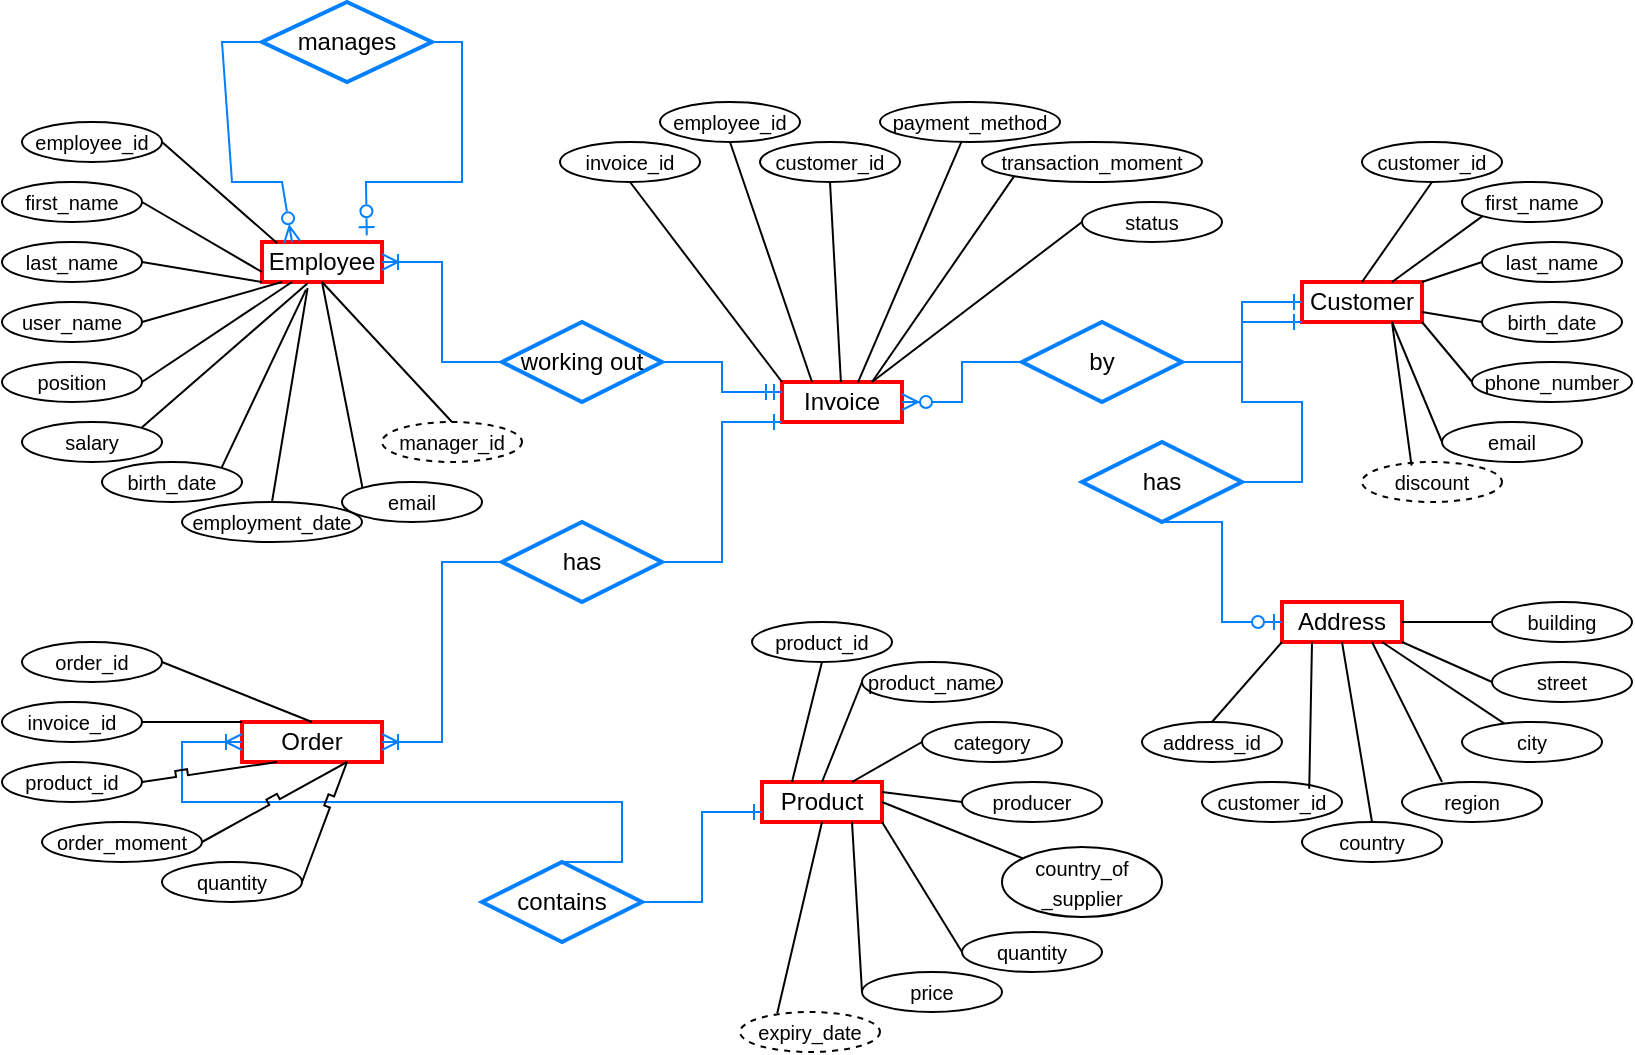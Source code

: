 <mxfile version="20.5.3" type="device"><diagram id="_L4Bsm7Lpy8be1yMaLJb" name="Сторінка-1"><mxGraphModel dx="1278" dy="571" grid="1" gridSize="10" guides="1" tooltips="1" connect="1" arrows="1" fold="1" page="1" pageScale="1" pageWidth="827" pageHeight="1169" math="0" shadow="0"><root><mxCell id="0"/><mxCell id="1" parent="0"/><mxCell id="Jm8ZVu0QabveB46r51Ar-1" value="Invoice" style="rounded=0;whiteSpace=wrap;html=1;strokeColor=#FF0000;strokeWidth=2;" vertex="1" parent="1"><mxGeometry x="400" y="250" width="60" height="20" as="geometry"/></mxCell><mxCell id="Jm8ZVu0QabveB46r51Ar-2" value="Employee" style="rounded=0;whiteSpace=wrap;html=1;strokeColor=#FF0000;strokeWidth=2;" vertex="1" parent="1"><mxGeometry x="140" y="180" width="60" height="20" as="geometry"/></mxCell><mxCell id="Jm8ZVu0QabveB46r51Ar-3" value="Customer" style="rounded=0;whiteSpace=wrap;html=1;strokeColor=#FF0000;strokeWidth=2;" vertex="1" parent="1"><mxGeometry x="660" y="200" width="60" height="20" as="geometry"/></mxCell><mxCell id="Jm8ZVu0QabveB46r51Ar-4" value="Order" style="rounded=0;whiteSpace=wrap;html=1;strokeColor=#FF0000;strokeWidth=2;" vertex="1" parent="1"><mxGeometry x="130" y="420" width="70" height="20" as="geometry"/></mxCell><mxCell id="Jm8ZVu0QabveB46r51Ar-5" value="Product" style="rounded=0;whiteSpace=wrap;html=1;strokeColor=#FF0000;strokeWidth=2;" vertex="1" parent="1"><mxGeometry x="390" y="450" width="60" height="20" as="geometry"/></mxCell><mxCell id="Jm8ZVu0QabveB46r51Ar-147" style="edgeStyle=none;rounded=0;jumpStyle=sharp;orthogonalLoop=1;jettySize=auto;html=1;exitX=1;exitY=0.5;exitDx=0;exitDy=0;entryX=0.873;entryY=-0.17;entryDx=0;entryDy=0;strokeColor=#007FFF;fontSize=10;sourcePerimeterSpacing=-5;endArrow=ERzeroToOne;endFill=0;entryPerimeter=0;" edge="1" parent="1" source="Jm8ZVu0QabveB46r51Ar-6" target="Jm8ZVu0QabveB46r51Ar-2"><mxGeometry relative="1" as="geometry"><Array as="points"><mxPoint x="240" y="80"/><mxPoint x="240" y="150"/><mxPoint x="192" y="150"/></Array></mxGeometry></mxCell><mxCell id="Jm8ZVu0QabveB46r51Ar-148" style="edgeStyle=none;rounded=0;jumpStyle=sharp;orthogonalLoop=1;jettySize=auto;html=1;exitX=0;exitY=0.5;exitDx=0;exitDy=0;entryX=0.25;entryY=0;entryDx=0;entryDy=0;strokeColor=#007FFF;fontSize=10;endArrow=ERzeroToMany;endFill=0;sourcePerimeterSpacing=-5;" edge="1" parent="1" source="Jm8ZVu0QabveB46r51Ar-6" target="Jm8ZVu0QabveB46r51Ar-2"><mxGeometry relative="1" as="geometry"><Array as="points"><mxPoint x="120" y="80"/><mxPoint x="125" y="150"/><mxPoint x="150" y="150"/></Array></mxGeometry></mxCell><mxCell id="Jm8ZVu0QabveB46r51Ar-6" value="manages" style="rhombus;whiteSpace=wrap;html=1;strokeColor=#007FFF;strokeWidth=2;" vertex="1" parent="1"><mxGeometry x="140" y="60" width="85" height="40" as="geometry"/></mxCell><mxCell id="Jm8ZVu0QabveB46r51Ar-7" value="working out" style="rhombus;whiteSpace=wrap;html=1;strokeColor=#007FFF;strokeWidth=2;" vertex="1" parent="1"><mxGeometry x="260" y="220" width="80" height="40" as="geometry"/></mxCell><mxCell id="Jm8ZVu0QabveB46r51Ar-13" value="" style="edgeStyle=entityRelationEdgeStyle;fontSize=12;html=1;endArrow=ERoneToMany;rounded=0;strokeColor=#007FFF;jumpStyle=sharp;entryX=1;entryY=0.5;entryDx=0;entryDy=0;exitX=0;exitY=0.5;exitDx=0;exitDy=0;" edge="1" parent="1" source="Jm8ZVu0QabveB46r51Ar-7" target="Jm8ZVu0QabveB46r51Ar-2"><mxGeometry width="100" height="100" relative="1" as="geometry"><mxPoint x="300" y="350" as="sourcePoint"/><mxPoint x="400" y="250" as="targetPoint"/></mxGeometry></mxCell><mxCell id="Jm8ZVu0QabveB46r51Ar-15" value="" style="edgeStyle=entityRelationEdgeStyle;fontSize=12;html=1;endArrow=ERmandOne;rounded=0;strokeColor=#007FFF;jumpStyle=sharp;exitX=1;exitY=0.5;exitDx=0;exitDy=0;entryX=0;entryY=0.25;entryDx=0;entryDy=0;" edge="1" parent="1" source="Jm8ZVu0QabveB46r51Ar-7" target="Jm8ZVu0QabveB46r51Ar-1"><mxGeometry width="100" height="100" relative="1" as="geometry"><mxPoint x="360" y="180" as="sourcePoint"/><mxPoint x="400" y="260" as="targetPoint"/></mxGeometry></mxCell><mxCell id="Jm8ZVu0QabveB46r51Ar-16" value="by" style="rhombus;whiteSpace=wrap;html=1;strokeColor=#007FFF;strokeWidth=2;" vertex="1" parent="1"><mxGeometry x="520" y="220" width="80" height="40" as="geometry"/></mxCell><mxCell id="Jm8ZVu0QabveB46r51Ar-17" value="" style="edgeStyle=entityRelationEdgeStyle;fontSize=12;html=1;endArrow=ERone;endFill=1;rounded=0;strokeColor=#007FFF;jumpStyle=sharp;exitX=1;exitY=0.5;exitDx=0;exitDy=0;entryX=0;entryY=0.5;entryDx=0;entryDy=0;" edge="1" parent="1" source="Jm8ZVu0QabveB46r51Ar-16" target="Jm8ZVu0QabveB46r51Ar-3"><mxGeometry width="100" height="100" relative="1" as="geometry"><mxPoint x="300" y="350" as="sourcePoint"/><mxPoint x="400" y="250" as="targetPoint"/></mxGeometry></mxCell><mxCell id="Jm8ZVu0QabveB46r51Ar-18" value="" style="edgeStyle=entityRelationEdgeStyle;fontSize=12;html=1;endArrow=ERzeroToMany;endFill=1;rounded=0;strokeColor=#007FFF;jumpStyle=sharp;exitX=0;exitY=0.5;exitDx=0;exitDy=0;entryX=1;entryY=0.5;entryDx=0;entryDy=0;" edge="1" parent="1" source="Jm8ZVu0QabveB46r51Ar-16" target="Jm8ZVu0QabveB46r51Ar-1"><mxGeometry width="100" height="100" relative="1" as="geometry"><mxPoint x="300" y="350" as="sourcePoint"/><mxPoint x="470" y="170" as="targetPoint"/></mxGeometry></mxCell><mxCell id="Jm8ZVu0QabveB46r51Ar-19" value="has" style="rhombus;whiteSpace=wrap;html=1;strokeColor=#007FFF;strokeWidth=2;" vertex="1" parent="1"><mxGeometry x="260" y="320" width="80" height="40" as="geometry"/></mxCell><mxCell id="Jm8ZVu0QabveB46r51Ar-23" value="" style="edgeStyle=entityRelationEdgeStyle;fontSize=12;html=1;endArrow=ERone;endFill=1;rounded=0;strokeColor=#007FFF;jumpStyle=sharp;exitX=1;exitY=0.5;exitDx=0;exitDy=0;entryX=0;entryY=1;entryDx=0;entryDy=0;" edge="1" parent="1" source="Jm8ZVu0QabveB46r51Ar-19" target="Jm8ZVu0QabveB46r51Ar-1"><mxGeometry width="100" height="100" relative="1" as="geometry"><mxPoint x="670" y="290" as="sourcePoint"/><mxPoint x="440" y="310" as="targetPoint"/></mxGeometry></mxCell><mxCell id="Jm8ZVu0QabveB46r51Ar-24" value="" style="edgeStyle=entityRelationEdgeStyle;fontSize=12;html=1;endArrow=ERoneToMany;rounded=0;strokeColor=#007FFF;jumpStyle=sharp;entryX=1;entryY=0.5;entryDx=0;entryDy=0;exitX=0;exitY=0.5;exitDx=0;exitDy=0;" edge="1" parent="1" source="Jm8ZVu0QabveB46r51Ar-19" target="Jm8ZVu0QabveB46r51Ar-4"><mxGeometry width="100" height="100" relative="1" as="geometry"><mxPoint x="360" y="350" as="sourcePoint"/><mxPoint x="460" y="250" as="targetPoint"/></mxGeometry></mxCell><mxCell id="Jm8ZVu0QabveB46r51Ar-27" value="contains" style="rhombus;whiteSpace=wrap;html=1;strokeColor=#007FFF;strokeWidth=2;" vertex="1" parent="1"><mxGeometry x="250" y="490" width="80" height="40" as="geometry"/></mxCell><mxCell id="Jm8ZVu0QabveB46r51Ar-28" value="" style="edgeStyle=entityRelationEdgeStyle;fontSize=12;html=1;endArrow=ERoneToMany;rounded=0;strokeColor=#007FFF;jumpStyle=sharp;exitX=0.5;exitY=0;exitDx=0;exitDy=0;" edge="1" parent="1" source="Jm8ZVu0QabveB46r51Ar-27"><mxGeometry width="100" height="100" relative="1" as="geometry"><mxPoint x="360" y="400" as="sourcePoint"/><mxPoint x="130" y="430" as="targetPoint"/></mxGeometry></mxCell><mxCell id="Jm8ZVu0QabveB46r51Ar-29" value="" style="edgeStyle=entityRelationEdgeStyle;fontSize=12;html=1;endArrow=ERone;endFill=1;rounded=0;strokeColor=#007FFF;jumpStyle=sharp;entryX=0;entryY=0.75;entryDx=0;entryDy=0;exitX=1;exitY=0.5;exitDx=0;exitDy=0;" edge="1" parent="1" source="Jm8ZVu0QabveB46r51Ar-27" target="Jm8ZVu0QabveB46r51Ar-5"><mxGeometry width="100" height="100" relative="1" as="geometry"><mxPoint x="360" y="400" as="sourcePoint"/><mxPoint x="460" y="300" as="targetPoint"/></mxGeometry></mxCell><mxCell id="Jm8ZVu0QabveB46r51Ar-33" value="&lt;font style=&quot;font-size: 10px;&quot;&gt;employee_id&lt;/font&gt;" style="ellipse;whiteSpace=wrap;html=1;strokeColor=#000000;strokeWidth=1;" vertex="1" parent="1"><mxGeometry x="20" y="120" width="70" height="20" as="geometry"/></mxCell><mxCell id="Jm8ZVu0QabveB46r51Ar-35" value="&lt;font style=&quot;font-size: 10px;&quot;&gt;first_name&lt;/font&gt;" style="ellipse;whiteSpace=wrap;html=1;strokeColor=#000000;strokeWidth=1;" vertex="1" parent="1"><mxGeometry x="10" y="150" width="70" height="20" as="geometry"/></mxCell><mxCell id="Jm8ZVu0QabveB46r51Ar-36" value="&lt;font style=&quot;font-size: 10px;&quot;&gt;last_name&lt;/font&gt;" style="ellipse;whiteSpace=wrap;html=1;strokeColor=#000000;strokeWidth=1;" vertex="1" parent="1"><mxGeometry x="10" y="180" width="70" height="20" as="geometry"/></mxCell><mxCell id="Jm8ZVu0QabveB46r51Ar-37" value="&lt;font style=&quot;font-size: 10px;&quot;&gt;position&lt;/font&gt;" style="ellipse;whiteSpace=wrap;html=1;strokeColor=#000000;strokeWidth=1;" vertex="1" parent="1"><mxGeometry x="10" y="240" width="70" height="20" as="geometry"/></mxCell><mxCell id="Jm8ZVu0QabveB46r51Ar-38" value="&lt;font style=&quot;font-size: 10px;&quot;&gt;birth_date&lt;/font&gt;" style="ellipse;whiteSpace=wrap;html=1;strokeColor=#000000;strokeWidth=1;" vertex="1" parent="1"><mxGeometry x="60" y="290" width="70" height="20" as="geometry"/></mxCell><mxCell id="Jm8ZVu0QabveB46r51Ar-39" value="&lt;font style=&quot;font-size: 10px;&quot;&gt;employment_date&lt;/font&gt;" style="ellipse;whiteSpace=wrap;html=1;strokeColor=#000000;strokeWidth=1;" vertex="1" parent="1"><mxGeometry x="100" y="310" width="90" height="20" as="geometry"/></mxCell><mxCell id="Jm8ZVu0QabveB46r51Ar-40" value="&lt;font style=&quot;font-size: 10px;&quot;&gt;manager_id&lt;/font&gt;" style="ellipse;whiteSpace=wrap;html=1;strokeColor=#000000;strokeWidth=1;dashed=1;" vertex="1" parent="1"><mxGeometry x="200" y="270" width="70" height="20" as="geometry"/></mxCell><mxCell id="Jm8ZVu0QabveB46r51Ar-48" value="" style="endArrow=none;html=1;rounded=0;strokeColor=#000000;fontSize=10;jumpStyle=sharp;exitX=1;exitY=0.5;exitDx=0;exitDy=0;entryX=0.127;entryY=0.03;entryDx=0;entryDy=0;entryPerimeter=0;" edge="1" parent="1" source="Jm8ZVu0QabveB46r51Ar-33" target="Jm8ZVu0QabveB46r51Ar-2"><mxGeometry width="50" height="50" relative="1" as="geometry"><mxPoint x="390" y="320" as="sourcePoint"/><mxPoint x="140" y="170" as="targetPoint"/></mxGeometry></mxCell><mxCell id="Jm8ZVu0QabveB46r51Ar-49" value="" style="endArrow=none;html=1;rounded=0;strokeColor=#000000;fontSize=10;jumpStyle=sharp;exitX=1;exitY=0.5;exitDx=0;exitDy=0;entryX=0;entryY=0.75;entryDx=0;entryDy=0;" edge="1" parent="1" source="Jm8ZVu0QabveB46r51Ar-35" target="Jm8ZVu0QabveB46r51Ar-2"><mxGeometry width="50" height="50" relative="1" as="geometry"><mxPoint x="390" y="320" as="sourcePoint"/><mxPoint x="440" y="270" as="targetPoint"/></mxGeometry></mxCell><mxCell id="Jm8ZVu0QabveB46r51Ar-50" value="" style="endArrow=none;html=1;rounded=0;strokeColor=#000000;fontSize=10;jumpStyle=sharp;entryX=1;entryY=0.5;entryDx=0;entryDy=0;exitX=0;exitY=1;exitDx=0;exitDy=0;" edge="1" parent="1" source="Jm8ZVu0QabveB46r51Ar-2" target="Jm8ZVu0QabveB46r51Ar-36"><mxGeometry width="50" height="50" relative="1" as="geometry"><mxPoint x="390" y="320" as="sourcePoint"/><mxPoint x="440" y="270" as="targetPoint"/></mxGeometry></mxCell><mxCell id="Jm8ZVu0QabveB46r51Ar-51" value="" style="endArrow=none;html=1;rounded=0;strokeColor=#000000;fontSize=10;jumpStyle=sharp;entryX=1;entryY=0.5;entryDx=0;entryDy=0;exitX=0.25;exitY=1;exitDx=0;exitDy=0;" edge="1" parent="1" source="Jm8ZVu0QabveB46r51Ar-2" target="Jm8ZVu0QabveB46r51Ar-37"><mxGeometry width="50" height="50" relative="1" as="geometry"><mxPoint x="390" y="320" as="sourcePoint"/><mxPoint x="440" y="270" as="targetPoint"/></mxGeometry></mxCell><mxCell id="Jm8ZVu0QabveB46r51Ar-52" value="" style="endArrow=none;html=1;rounded=0;strokeColor=#000000;fontSize=10;jumpStyle=sharp;exitX=1;exitY=0;exitDx=0;exitDy=0;entryX=0.367;entryY=1.19;entryDx=0;entryDy=0;entryPerimeter=0;" edge="1" parent="1" source="Jm8ZVu0QabveB46r51Ar-38" target="Jm8ZVu0QabveB46r51Ar-2"><mxGeometry width="50" height="50" relative="1" as="geometry"><mxPoint x="390" y="320" as="sourcePoint"/><mxPoint x="440" y="270" as="targetPoint"/></mxGeometry></mxCell><mxCell id="Jm8ZVu0QabveB46r51Ar-53" value="" style="endArrow=none;html=1;rounded=0;strokeColor=#000000;fontSize=10;jumpStyle=sharp;exitX=0.5;exitY=0;exitDx=0;exitDy=0;entryX=0.38;entryY=1.15;entryDx=0;entryDy=0;entryPerimeter=0;" edge="1" parent="1" source="Jm8ZVu0QabveB46r51Ar-39" target="Jm8ZVu0QabveB46r51Ar-2"><mxGeometry width="50" height="50" relative="1" as="geometry"><mxPoint x="390" y="320" as="sourcePoint"/><mxPoint x="440" y="270" as="targetPoint"/></mxGeometry></mxCell><mxCell id="Jm8ZVu0QabveB46r51Ar-54" value="" style="endArrow=none;html=1;rounded=0;strokeColor=#000000;fontSize=10;jumpStyle=sharp;exitX=0.5;exitY=0;exitDx=0;exitDy=0;entryX=0.5;entryY=1;entryDx=0;entryDy=0;" edge="1" parent="1" source="Jm8ZVu0QabveB46r51Ar-40" target="Jm8ZVu0QabveB46r51Ar-2"><mxGeometry width="50" height="50" relative="1" as="geometry"><mxPoint x="390" y="320" as="sourcePoint"/><mxPoint x="440" y="270" as="targetPoint"/></mxGeometry></mxCell><mxCell id="Jm8ZVu0QabveB46r51Ar-57" value="&lt;font style=&quot;font-size: 10px;&quot;&gt;user_name&lt;/font&gt;" style="ellipse;whiteSpace=wrap;html=1;strokeColor=#000000;strokeWidth=1;" vertex="1" parent="1"><mxGeometry x="10" y="210" width="70" height="20" as="geometry"/></mxCell><mxCell id="Jm8ZVu0QabveB46r51Ar-58" value="&lt;font style=&quot;font-size: 10px;&quot;&gt;salary&lt;/font&gt;" style="ellipse;whiteSpace=wrap;html=1;strokeColor=#000000;strokeWidth=1;" vertex="1" parent="1"><mxGeometry x="20" y="270" width="70" height="20" as="geometry"/></mxCell><mxCell id="Jm8ZVu0QabveB46r51Ar-59" value="" style="endArrow=none;html=1;rounded=0;strokeColor=#000000;fontSize=10;jumpStyle=sharp;entryX=1;entryY=0.5;entryDx=0;entryDy=0;" edge="1" parent="1" target="Jm8ZVu0QabveB46r51Ar-57"><mxGeometry width="50" height="50" relative="1" as="geometry"><mxPoint x="150" y="200" as="sourcePoint"/><mxPoint x="440" y="270" as="targetPoint"/></mxGeometry></mxCell><mxCell id="Jm8ZVu0QabveB46r51Ar-60" value="" style="endArrow=none;html=1;rounded=0;strokeColor=#000000;fontSize=10;jumpStyle=sharp;exitX=1;exitY=0;exitDx=0;exitDy=0;entryX=0.38;entryY=1.03;entryDx=0;entryDy=0;entryPerimeter=0;" edge="1" parent="1" source="Jm8ZVu0QabveB46r51Ar-58" target="Jm8ZVu0QabveB46r51Ar-2"><mxGeometry width="50" height="50" relative="1" as="geometry"><mxPoint x="390" y="320" as="sourcePoint"/><mxPoint x="440" y="270" as="targetPoint"/></mxGeometry></mxCell><mxCell id="Jm8ZVu0QabveB46r51Ar-61" value="&lt;font style=&quot;font-size: 10px;&quot;&gt;email&lt;/font&gt;" style="ellipse;whiteSpace=wrap;html=1;strokeColor=#000000;strokeWidth=1;" vertex="1" parent="1"><mxGeometry x="180" y="300" width="70" height="20" as="geometry"/></mxCell><mxCell id="Jm8ZVu0QabveB46r51Ar-62" value="" style="endArrow=none;html=1;rounded=0;strokeColor=#000000;fontSize=10;jumpStyle=sharp;entryX=0;entryY=0;entryDx=0;entryDy=0;exitX=0.5;exitY=1;exitDx=0;exitDy=0;" edge="1" parent="1" source="Jm8ZVu0QabveB46r51Ar-2" target="Jm8ZVu0QabveB46r51Ar-61"><mxGeometry width="50" height="50" relative="1" as="geometry"><mxPoint x="390" y="320" as="sourcePoint"/><mxPoint x="440" y="270" as="targetPoint"/></mxGeometry></mxCell><mxCell id="Jm8ZVu0QabveB46r51Ar-63" value="&lt;font style=&quot;font-size: 10px;&quot;&gt;invoice_id&lt;/font&gt;" style="ellipse;whiteSpace=wrap;html=1;strokeColor=#000000;strokeWidth=1;" vertex="1" parent="1"><mxGeometry x="289" y="130" width="70" height="20" as="geometry"/></mxCell><mxCell id="Jm8ZVu0QabveB46r51Ar-64" value="&lt;font style=&quot;font-size: 10px;&quot;&gt;employee_id&lt;/font&gt;" style="ellipse;whiteSpace=wrap;html=1;strokeColor=#000000;strokeWidth=1;" vertex="1" parent="1"><mxGeometry x="339" y="110" width="70" height="20" as="geometry"/></mxCell><mxCell id="Jm8ZVu0QabveB46r51Ar-65" value="&lt;font style=&quot;font-size: 10px;&quot;&gt;customer_id&lt;/font&gt;" style="ellipse;whiteSpace=wrap;html=1;strokeColor=#000000;strokeWidth=1;" vertex="1" parent="1"><mxGeometry x="389" y="130" width="70" height="20" as="geometry"/></mxCell><mxCell id="Jm8ZVu0QabveB46r51Ar-66" value="&lt;font style=&quot;font-size: 10px;&quot;&gt;payment_method&lt;/font&gt;" style="ellipse;whiteSpace=wrap;html=1;strokeColor=#000000;strokeWidth=1;" vertex="1" parent="1"><mxGeometry x="449" y="110" width="90" height="20" as="geometry"/></mxCell><mxCell id="Jm8ZVu0QabveB46r51Ar-67" value="&lt;font style=&quot;font-size: 10px;&quot;&gt;transaction_moment&lt;/font&gt;" style="ellipse;whiteSpace=wrap;html=1;strokeColor=#000000;strokeWidth=1;" vertex="1" parent="1"><mxGeometry x="500" y="130" width="110" height="20" as="geometry"/></mxCell><mxCell id="Jm8ZVu0QabveB46r51Ar-68" value="&lt;font style=&quot;font-size: 10px;&quot;&gt;status&lt;/font&gt;" style="ellipse;whiteSpace=wrap;html=1;strokeColor=#000000;strokeWidth=1;" vertex="1" parent="1"><mxGeometry x="550" y="160" width="70" height="20" as="geometry"/></mxCell><mxCell id="Jm8ZVu0QabveB46r51Ar-69" value="" style="endArrow=none;html=1;rounded=0;strokeColor=#000000;fontSize=10;jumpStyle=sharp;entryX=0.5;entryY=1;entryDx=0;entryDy=0;exitX=0;exitY=0;exitDx=0;exitDy=0;" edge="1" parent="1" source="Jm8ZVu0QabveB46r51Ar-1" target="Jm8ZVu0QabveB46r51Ar-63"><mxGeometry width="50" height="50" relative="1" as="geometry"><mxPoint x="390" y="320" as="sourcePoint"/><mxPoint x="440" y="270" as="targetPoint"/></mxGeometry></mxCell><mxCell id="Jm8ZVu0QabveB46r51Ar-70" value="" style="endArrow=none;html=1;rounded=0;strokeColor=#000000;fontSize=10;jumpStyle=sharp;exitX=0.5;exitY=1;exitDx=0;exitDy=0;entryX=0.25;entryY=0;entryDx=0;entryDy=0;" edge="1" parent="1" source="Jm8ZVu0QabveB46r51Ar-64" target="Jm8ZVu0QabveB46r51Ar-1"><mxGeometry width="50" height="50" relative="1" as="geometry"><mxPoint x="390" y="320" as="sourcePoint"/><mxPoint x="440" y="270" as="targetPoint"/></mxGeometry></mxCell><mxCell id="Jm8ZVu0QabveB46r51Ar-71" value="" style="endArrow=none;html=1;rounded=0;strokeColor=#000000;fontSize=10;jumpStyle=sharp;exitX=0.5;exitY=1;exitDx=0;exitDy=0;" edge="1" parent="1" source="Jm8ZVu0QabveB46r51Ar-65" target="Jm8ZVu0QabveB46r51Ar-1"><mxGeometry width="50" height="50" relative="1" as="geometry"><mxPoint x="390" y="320" as="sourcePoint"/><mxPoint x="430" y="240" as="targetPoint"/></mxGeometry></mxCell><mxCell id="Jm8ZVu0QabveB46r51Ar-72" value="" style="endArrow=none;html=1;rounded=0;strokeColor=#000000;fontSize=10;jumpStyle=sharp;entryX=0.633;entryY=0.01;entryDx=0;entryDy=0;entryPerimeter=0;" edge="1" parent="1" source="Jm8ZVu0QabveB46r51Ar-66" target="Jm8ZVu0QabveB46r51Ar-1"><mxGeometry width="50" height="50" relative="1" as="geometry"><mxPoint x="390" y="320" as="sourcePoint"/><mxPoint x="440" y="270" as="targetPoint"/></mxGeometry></mxCell><mxCell id="Jm8ZVu0QabveB46r51Ar-73" value="" style="endArrow=none;html=1;rounded=0;strokeColor=#000000;fontSize=10;jumpStyle=sharp;entryX=0.75;entryY=0;entryDx=0;entryDy=0;exitX=0;exitY=1;exitDx=0;exitDy=0;" edge="1" parent="1" source="Jm8ZVu0QabveB46r51Ar-67" target="Jm8ZVu0QabveB46r51Ar-1"><mxGeometry width="50" height="50" relative="1" as="geometry"><mxPoint x="390" y="320" as="sourcePoint"/><mxPoint x="440" y="270" as="targetPoint"/></mxGeometry></mxCell><mxCell id="Jm8ZVu0QabveB46r51Ar-74" value="" style="endArrow=none;html=1;rounded=0;strokeColor=#000000;fontSize=10;jumpStyle=sharp;entryX=0.75;entryY=0;entryDx=0;entryDy=0;exitX=0;exitY=0.5;exitDx=0;exitDy=0;" edge="1" parent="1" source="Jm8ZVu0QabveB46r51Ar-68" target="Jm8ZVu0QabveB46r51Ar-1"><mxGeometry width="50" height="50" relative="1" as="geometry"><mxPoint x="550" y="180" as="sourcePoint"/><mxPoint x="440" y="270" as="targetPoint"/></mxGeometry></mxCell><mxCell id="Jm8ZVu0QabveB46r51Ar-75" value="&lt;font style=&quot;font-size: 10px;&quot;&gt;customer_id&lt;/font&gt;" style="ellipse;whiteSpace=wrap;html=1;strokeColor=#000000;strokeWidth=1;" vertex="1" parent="1"><mxGeometry x="690" y="130" width="70" height="20" as="geometry"/></mxCell><mxCell id="Jm8ZVu0QabveB46r51Ar-76" value="&lt;font style=&quot;font-size: 10px;&quot;&gt;first_name&lt;/font&gt;" style="ellipse;whiteSpace=wrap;html=1;strokeColor=#000000;strokeWidth=1;" vertex="1" parent="1"><mxGeometry x="740" y="150" width="70" height="20" as="geometry"/></mxCell><mxCell id="Jm8ZVu0QabveB46r51Ar-77" value="&lt;font style=&quot;font-size: 10px;&quot;&gt;last_name&lt;/font&gt;" style="ellipse;whiteSpace=wrap;html=1;strokeColor=#000000;strokeWidth=1;" vertex="1" parent="1"><mxGeometry x="750" y="180" width="70" height="20" as="geometry"/></mxCell><mxCell id="Jm8ZVu0QabveB46r51Ar-78" value="&lt;font style=&quot;font-size: 10px;&quot;&gt;birth_date&lt;/font&gt;" style="ellipse;whiteSpace=wrap;html=1;strokeColor=#000000;strokeWidth=1;" vertex="1" parent="1"><mxGeometry x="750" y="210" width="70" height="20" as="geometry"/></mxCell><mxCell id="Jm8ZVu0QabveB46r51Ar-79" value="&lt;font style=&quot;font-size: 10px;&quot;&gt;phone_number&lt;/font&gt;" style="ellipse;whiteSpace=wrap;html=1;strokeColor=#000000;strokeWidth=1;" vertex="1" parent="1"><mxGeometry x="745" y="240" width="80" height="20" as="geometry"/></mxCell><mxCell id="Jm8ZVu0QabveB46r51Ar-80" value="&lt;font style=&quot;font-size: 10px;&quot;&gt;email&lt;/font&gt;" style="ellipse;whiteSpace=wrap;html=1;strokeColor=#000000;strokeWidth=1;" vertex="1" parent="1"><mxGeometry x="730" y="270" width="70" height="20" as="geometry"/></mxCell><mxCell id="Jm8ZVu0QabveB46r51Ar-81" value="&lt;font style=&quot;font-size: 10px;&quot;&gt;discount&lt;/font&gt;" style="ellipse;whiteSpace=wrap;html=1;strokeColor=#000000;strokeWidth=1;dashed=1;" vertex="1" parent="1"><mxGeometry x="690" y="290" width="70" height="20" as="geometry"/></mxCell><mxCell id="Jm8ZVu0QabveB46r51Ar-83" value="Address" style="rounded=0;whiteSpace=wrap;html=1;strokeColor=#FF0000;strokeWidth=2;" vertex="1" parent="1"><mxGeometry x="650" y="360" width="60" height="20" as="geometry"/></mxCell><mxCell id="Jm8ZVu0QabveB46r51Ar-84" value="has" style="rhombus;whiteSpace=wrap;html=1;strokeColor=#007FFF;strokeWidth=2;" vertex="1" parent="1"><mxGeometry x="550" y="280" width="80" height="40" as="geometry"/></mxCell><mxCell id="Jm8ZVu0QabveB46r51Ar-86" value="" style="edgeStyle=entityRelationEdgeStyle;fontSize=12;html=1;endArrow=ERone;endFill=1;rounded=0;strokeColor=#007FFF;jumpStyle=sharp;entryX=0;entryY=1;entryDx=0;entryDy=0;exitX=1;exitY=0.5;exitDx=0;exitDy=0;" edge="1" parent="1" source="Jm8ZVu0QabveB46r51Ar-84" target="Jm8ZVu0QabveB46r51Ar-3"><mxGeometry width="100" height="100" relative="1" as="geometry"><mxPoint x="360" y="350" as="sourcePoint"/><mxPoint x="460" y="250" as="targetPoint"/></mxGeometry></mxCell><mxCell id="Jm8ZVu0QabveB46r51Ar-87" value="" style="edgeStyle=entityRelationEdgeStyle;fontSize=12;html=1;endArrow=ERzeroToOne;endFill=1;rounded=0;strokeColor=#007FFF;jumpStyle=sharp;entryX=0;entryY=0.5;entryDx=0;entryDy=0;exitX=0.5;exitY=1;exitDx=0;exitDy=0;" edge="1" parent="1" source="Jm8ZVu0QabveB46r51Ar-84" target="Jm8ZVu0QabveB46r51Ar-83"><mxGeometry width="100" height="100" relative="1" as="geometry"><mxPoint x="360" y="350" as="sourcePoint"/><mxPoint x="460" y="250" as="targetPoint"/></mxGeometry></mxCell><mxCell id="Jm8ZVu0QabveB46r51Ar-90" value="" style="endArrow=none;html=1;rounded=0;strokeColor=#000000;fontSize=10;jumpStyle=sharp;entryX=0.5;entryY=1;entryDx=0;entryDy=0;exitX=0.5;exitY=0;exitDx=0;exitDy=0;" edge="1" parent="1" source="Jm8ZVu0QabveB46r51Ar-3" target="Jm8ZVu0QabveB46r51Ar-75"><mxGeometry width="50" height="50" relative="1" as="geometry"><mxPoint x="390" y="320" as="sourcePoint"/><mxPoint x="440" y="270" as="targetPoint"/></mxGeometry></mxCell><mxCell id="Jm8ZVu0QabveB46r51Ar-91" value="" style="endArrow=none;html=1;rounded=0;strokeColor=#000000;fontSize=10;jumpStyle=sharp;entryX=0;entryY=1;entryDx=0;entryDy=0;exitX=0.75;exitY=0;exitDx=0;exitDy=0;" edge="1" parent="1" source="Jm8ZVu0QabveB46r51Ar-3" target="Jm8ZVu0QabveB46r51Ar-76"><mxGeometry width="50" height="50" relative="1" as="geometry"><mxPoint x="390" y="320" as="sourcePoint"/><mxPoint x="440" y="270" as="targetPoint"/></mxGeometry></mxCell><mxCell id="Jm8ZVu0QabveB46r51Ar-92" value="" style="endArrow=none;html=1;rounded=0;strokeColor=#000000;fontSize=10;jumpStyle=sharp;entryX=0;entryY=0.5;entryDx=0;entryDy=0;exitX=1;exitY=0;exitDx=0;exitDy=0;" edge="1" parent="1" source="Jm8ZVu0QabveB46r51Ar-3" target="Jm8ZVu0QabveB46r51Ar-77"><mxGeometry width="50" height="50" relative="1" as="geometry"><mxPoint x="390" y="320" as="sourcePoint"/><mxPoint x="440" y="270" as="targetPoint"/></mxGeometry></mxCell><mxCell id="Jm8ZVu0QabveB46r51Ar-93" value="" style="endArrow=none;html=1;rounded=0;strokeColor=#000000;fontSize=10;jumpStyle=sharp;entryX=0;entryY=0.5;entryDx=0;entryDy=0;exitX=1;exitY=0.75;exitDx=0;exitDy=0;" edge="1" parent="1" source="Jm8ZVu0QabveB46r51Ar-3" target="Jm8ZVu0QabveB46r51Ar-78"><mxGeometry width="50" height="50" relative="1" as="geometry"><mxPoint x="390" y="320" as="sourcePoint"/><mxPoint x="440" y="270" as="targetPoint"/></mxGeometry></mxCell><mxCell id="Jm8ZVu0QabveB46r51Ar-94" value="" style="endArrow=none;html=1;rounded=0;strokeColor=#000000;fontSize=10;jumpStyle=sharp;entryX=0;entryY=0.5;entryDx=0;entryDy=0;exitX=1;exitY=1;exitDx=0;exitDy=0;" edge="1" parent="1" source="Jm8ZVu0QabveB46r51Ar-3" target="Jm8ZVu0QabveB46r51Ar-79"><mxGeometry width="50" height="50" relative="1" as="geometry"><mxPoint x="390" y="320" as="sourcePoint"/><mxPoint x="440" y="270" as="targetPoint"/></mxGeometry></mxCell><mxCell id="Jm8ZVu0QabveB46r51Ar-95" value="" style="endArrow=none;html=1;rounded=0;strokeColor=#000000;fontSize=10;jumpStyle=sharp;exitX=0;exitY=0.5;exitDx=0;exitDy=0;entryX=0.75;entryY=1;entryDx=0;entryDy=0;" edge="1" parent="1" source="Jm8ZVu0QabveB46r51Ar-80" target="Jm8ZVu0QabveB46r51Ar-3"><mxGeometry width="50" height="50" relative="1" as="geometry"><mxPoint x="390" y="320" as="sourcePoint"/><mxPoint x="440" y="270" as="targetPoint"/></mxGeometry></mxCell><mxCell id="Jm8ZVu0QabveB46r51Ar-96" value="" style="endArrow=none;html=1;rounded=0;strokeColor=#000000;fontSize=10;jumpStyle=sharp;exitX=0.354;exitY=0.09;exitDx=0;exitDy=0;exitPerimeter=0;entryX=0.75;entryY=1;entryDx=0;entryDy=0;" edge="1" parent="1" source="Jm8ZVu0QabveB46r51Ar-81" target="Jm8ZVu0QabveB46r51Ar-3"><mxGeometry width="50" height="50" relative="1" as="geometry"><mxPoint x="390" y="320" as="sourcePoint"/><mxPoint x="440" y="270" as="targetPoint"/></mxGeometry></mxCell><mxCell id="Jm8ZVu0QabveB46r51Ar-98" value="&lt;font style=&quot;font-size: 10px;&quot;&gt;address_id&lt;/font&gt;" style="ellipse;whiteSpace=wrap;html=1;strokeColor=#000000;strokeWidth=1;" vertex="1" parent="1"><mxGeometry x="580" y="420" width="70" height="20" as="geometry"/></mxCell><mxCell id="Jm8ZVu0QabveB46r51Ar-99" value="&lt;font style=&quot;font-size: 10px;&quot;&gt;customer_id&lt;/font&gt;" style="ellipse;whiteSpace=wrap;html=1;strokeColor=#000000;strokeWidth=1;" vertex="1" parent="1"><mxGeometry x="610" y="450" width="70" height="20" as="geometry"/></mxCell><mxCell id="Jm8ZVu0QabveB46r51Ar-100" value="&lt;font style=&quot;font-size: 10px;&quot;&gt;country&lt;/font&gt;" style="ellipse;whiteSpace=wrap;html=1;strokeColor=#000000;strokeWidth=1;" vertex="1" parent="1"><mxGeometry x="660" y="470" width="70" height="20" as="geometry"/></mxCell><mxCell id="Jm8ZVu0QabveB46r51Ar-101" value="&lt;font style=&quot;font-size: 10px;&quot;&gt;city&lt;/font&gt;" style="ellipse;whiteSpace=wrap;html=1;strokeColor=#000000;strokeWidth=1;" vertex="1" parent="1"><mxGeometry x="740" y="420" width="70" height="20" as="geometry"/></mxCell><mxCell id="Jm8ZVu0QabveB46r51Ar-102" value="&lt;font style=&quot;font-size: 10px;&quot;&gt;street&lt;/font&gt;" style="ellipse;whiteSpace=wrap;html=1;strokeColor=#000000;strokeWidth=1;" vertex="1" parent="1"><mxGeometry x="755" y="390" width="70" height="20" as="geometry"/></mxCell><mxCell id="Jm8ZVu0QabveB46r51Ar-104" value="&lt;font style=&quot;font-size: 10px;&quot;&gt;region&lt;/font&gt;" style="ellipse;whiteSpace=wrap;html=1;strokeColor=#000000;strokeWidth=1;" vertex="1" parent="1"><mxGeometry x="710" y="450" width="70" height="20" as="geometry"/></mxCell><mxCell id="Jm8ZVu0QabveB46r51Ar-107" value="&lt;font style=&quot;font-size: 10px;&quot;&gt;building&lt;/font&gt;" style="ellipse;whiteSpace=wrap;html=1;strokeColor=#000000;strokeWidth=1;" vertex="1" parent="1"><mxGeometry x="755" y="360" width="70" height="20" as="geometry"/></mxCell><mxCell id="Jm8ZVu0QabveB46r51Ar-109" value="" style="endArrow=none;html=1;rounded=0;strokeColor=#000000;fontSize=10;jumpStyle=sharp;entryX=0.5;entryY=0;entryDx=0;entryDy=0;exitX=0;exitY=1;exitDx=0;exitDy=0;" edge="1" parent="1" source="Jm8ZVu0QabveB46r51Ar-83" target="Jm8ZVu0QabveB46r51Ar-98"><mxGeometry width="50" height="50" relative="1" as="geometry"><mxPoint x="390" y="320" as="sourcePoint"/><mxPoint x="440" y="270" as="targetPoint"/></mxGeometry></mxCell><mxCell id="Jm8ZVu0QabveB46r51Ar-110" value="" style="endArrow=none;html=1;rounded=0;strokeColor=#000000;fontSize=10;jumpStyle=sharp;entryX=0.766;entryY=0.17;entryDx=0;entryDy=0;entryPerimeter=0;exitX=0.25;exitY=1;exitDx=0;exitDy=0;" edge="1" parent="1" source="Jm8ZVu0QabveB46r51Ar-83" target="Jm8ZVu0QabveB46r51Ar-99"><mxGeometry width="50" height="50" relative="1" as="geometry"><mxPoint x="390" y="320" as="sourcePoint"/><mxPoint x="440" y="270" as="targetPoint"/></mxGeometry></mxCell><mxCell id="Jm8ZVu0QabveB46r51Ar-111" value="" style="endArrow=none;html=1;rounded=0;strokeColor=#000000;fontSize=10;jumpStyle=sharp;exitX=0.5;exitY=0;exitDx=0;exitDy=0;entryX=0.5;entryY=1;entryDx=0;entryDy=0;" edge="1" parent="1" source="Jm8ZVu0QabveB46r51Ar-100" target="Jm8ZVu0QabveB46r51Ar-83"><mxGeometry width="50" height="50" relative="1" as="geometry"><mxPoint x="390" y="320" as="sourcePoint"/><mxPoint x="440" y="270" as="targetPoint"/></mxGeometry></mxCell><mxCell id="Jm8ZVu0QabveB46r51Ar-112" value="" style="endArrow=none;html=1;rounded=0;strokeColor=#000000;fontSize=10;jumpStyle=sharp;exitX=0.286;exitY=0;exitDx=0;exitDy=0;exitPerimeter=0;entryX=0.75;entryY=1;entryDx=0;entryDy=0;" edge="1" parent="1" source="Jm8ZVu0QabveB46r51Ar-104" target="Jm8ZVu0QabveB46r51Ar-83"><mxGeometry width="50" height="50" relative="1" as="geometry"><mxPoint x="390" y="320" as="sourcePoint"/><mxPoint x="690" y="390" as="targetPoint"/></mxGeometry></mxCell><mxCell id="Jm8ZVu0QabveB46r51Ar-113" value="" style="endArrow=none;html=1;rounded=0;strokeColor=#000000;fontSize=10;jumpStyle=sharp;" edge="1" parent="1" source="Jm8ZVu0QabveB46r51Ar-101"><mxGeometry width="50" height="50" relative="1" as="geometry"><mxPoint x="390" y="320" as="sourcePoint"/><mxPoint x="700" y="380" as="targetPoint"/></mxGeometry></mxCell><mxCell id="Jm8ZVu0QabveB46r51Ar-114" value="" style="endArrow=none;html=1;rounded=0;strokeColor=#000000;fontSize=10;jumpStyle=sharp;exitX=0;exitY=0.5;exitDx=0;exitDy=0;" edge="1" parent="1" source="Jm8ZVu0QabveB46r51Ar-102"><mxGeometry width="50" height="50" relative="1" as="geometry"><mxPoint x="390" y="320" as="sourcePoint"/><mxPoint x="710" y="380" as="targetPoint"/></mxGeometry></mxCell><mxCell id="Jm8ZVu0QabveB46r51Ar-115" value="" style="endArrow=none;html=1;rounded=0;strokeColor=#000000;fontSize=10;jumpStyle=sharp;exitX=0;exitY=0.5;exitDx=0;exitDy=0;entryX=1;entryY=0.5;entryDx=0;entryDy=0;" edge="1" parent="1" source="Jm8ZVu0QabveB46r51Ar-107" target="Jm8ZVu0QabveB46r51Ar-83"><mxGeometry width="50" height="50" relative="1" as="geometry"><mxPoint x="390" y="320" as="sourcePoint"/><mxPoint x="440" y="270" as="targetPoint"/></mxGeometry></mxCell><mxCell id="Jm8ZVu0QabveB46r51Ar-118" value="&lt;font style=&quot;font-size: 10px;&quot;&gt;order_id&lt;/font&gt;" style="ellipse;whiteSpace=wrap;html=1;strokeColor=#000000;strokeWidth=1;" vertex="1" parent="1"><mxGeometry x="20" y="380" width="70" height="20" as="geometry"/></mxCell><mxCell id="Jm8ZVu0QabveB46r51Ar-119" value="&lt;font style=&quot;font-size: 10px;&quot;&gt;invoice_id&lt;/font&gt;" style="ellipse;whiteSpace=wrap;html=1;strokeColor=#000000;strokeWidth=1;" vertex="1" parent="1"><mxGeometry x="10" y="410" width="70" height="20" as="geometry"/></mxCell><mxCell id="Jm8ZVu0QabveB46r51Ar-120" value="&lt;font style=&quot;font-size: 10px;&quot;&gt;product_id&lt;/font&gt;" style="ellipse;whiteSpace=wrap;html=1;strokeColor=#000000;strokeWidth=1;" vertex="1" parent="1"><mxGeometry x="10" y="440" width="70" height="20" as="geometry"/></mxCell><mxCell id="Jm8ZVu0QabveB46r51Ar-121" value="&lt;font style=&quot;font-size: 10px;&quot;&gt;order_moment&lt;/font&gt;" style="ellipse;whiteSpace=wrap;html=1;strokeColor=#000000;strokeWidth=1;" vertex="1" parent="1"><mxGeometry x="30" y="470" width="80" height="20" as="geometry"/></mxCell><mxCell id="Jm8ZVu0QabveB46r51Ar-122" value="&lt;font style=&quot;font-size: 10px;&quot;&gt;quantity&lt;/font&gt;" style="ellipse;whiteSpace=wrap;html=1;strokeColor=#000000;strokeWidth=1;" vertex="1" parent="1"><mxGeometry x="90" y="490" width="70" height="20" as="geometry"/></mxCell><mxCell id="Jm8ZVu0QabveB46r51Ar-123" value="" style="endArrow=none;html=1;rounded=0;strokeColor=#000000;fontSize=10;jumpStyle=sharp;exitX=1;exitY=0.5;exitDx=0;exitDy=0;entryX=0.5;entryY=0;entryDx=0;entryDy=0;" edge="1" parent="1" source="Jm8ZVu0QabveB46r51Ar-118" target="Jm8ZVu0QabveB46r51Ar-4"><mxGeometry width="50" height="50" relative="1" as="geometry"><mxPoint x="390" y="420" as="sourcePoint"/><mxPoint x="440" y="370" as="targetPoint"/></mxGeometry></mxCell><mxCell id="Jm8ZVu0QabveB46r51Ar-124" value="" style="endArrow=none;html=1;rounded=0;strokeColor=#000000;fontSize=10;jumpStyle=sharp;exitX=1;exitY=0.5;exitDx=0;exitDy=0;entryX=0;entryY=0;entryDx=0;entryDy=0;" edge="1" parent="1" source="Jm8ZVu0QabveB46r51Ar-119" target="Jm8ZVu0QabveB46r51Ar-4"><mxGeometry width="50" height="50" relative="1" as="geometry"><mxPoint x="390" y="420" as="sourcePoint"/><mxPoint x="440" y="370" as="targetPoint"/></mxGeometry></mxCell><mxCell id="Jm8ZVu0QabveB46r51Ar-125" value="" style="endArrow=none;html=1;rounded=0;strokeColor=#000000;fontSize=10;jumpStyle=sharp;exitX=1;exitY=0.5;exitDx=0;exitDy=0;entryX=0.75;entryY=1;entryDx=0;entryDy=0;" edge="1" parent="1" source="Jm8ZVu0QabveB46r51Ar-122" target="Jm8ZVu0QabveB46r51Ar-4"><mxGeometry width="50" height="50" relative="1" as="geometry"><mxPoint x="390" y="420" as="sourcePoint"/><mxPoint x="440" y="370" as="targetPoint"/></mxGeometry></mxCell><mxCell id="Jm8ZVu0QabveB46r51Ar-126" value="" style="endArrow=none;html=1;rounded=0;strokeColor=#000000;fontSize=10;jumpStyle=sharp;exitX=1;exitY=0.5;exitDx=0;exitDy=0;entryX=0.75;entryY=1;entryDx=0;entryDy=0;" edge="1" parent="1" source="Jm8ZVu0QabveB46r51Ar-121" target="Jm8ZVu0QabveB46r51Ar-4"><mxGeometry width="50" height="50" relative="1" as="geometry"><mxPoint x="390" y="420" as="sourcePoint"/><mxPoint x="440" y="370" as="targetPoint"/></mxGeometry></mxCell><mxCell id="Jm8ZVu0QabveB46r51Ar-127" value="" style="endArrow=none;html=1;rounded=0;strokeColor=#000000;fontSize=10;jumpStyle=sharp;exitX=1;exitY=0.5;exitDx=0;exitDy=0;entryX=0.25;entryY=1;entryDx=0;entryDy=0;" edge="1" parent="1" source="Jm8ZVu0QabveB46r51Ar-120" target="Jm8ZVu0QabveB46r51Ar-4"><mxGeometry width="50" height="50" relative="1" as="geometry"><mxPoint x="390" y="420" as="sourcePoint"/><mxPoint x="440" y="370" as="targetPoint"/></mxGeometry></mxCell><mxCell id="Jm8ZVu0QabveB46r51Ar-128" value="&lt;font style=&quot;font-size: 10px;&quot;&gt;product_id&lt;/font&gt;" style="ellipse;whiteSpace=wrap;html=1;strokeColor=#000000;strokeWidth=1;" vertex="1" parent="1"><mxGeometry x="385" y="370" width="70" height="20" as="geometry"/></mxCell><mxCell id="Jm8ZVu0QabveB46r51Ar-129" value="&lt;font style=&quot;font-size: 10px;&quot;&gt;product_name&lt;/font&gt;" style="ellipse;whiteSpace=wrap;html=1;strokeColor=#000000;strokeWidth=1;" vertex="1" parent="1"><mxGeometry x="440" y="390" width="70" height="20" as="geometry"/></mxCell><mxCell id="Jm8ZVu0QabveB46r51Ar-130" value="&lt;font style=&quot;font-size: 10px;&quot;&gt;category&lt;/font&gt;" style="ellipse;whiteSpace=wrap;html=1;strokeColor=#000000;strokeWidth=1;" vertex="1" parent="1"><mxGeometry x="470" y="420" width="70" height="20" as="geometry"/></mxCell><mxCell id="Jm8ZVu0QabveB46r51Ar-131" value="&lt;span style=&quot;font-size: 10px;&quot;&gt;producer&lt;/span&gt;" style="ellipse;whiteSpace=wrap;html=1;strokeColor=#000000;strokeWidth=1;" vertex="1" parent="1"><mxGeometry x="490" y="450" width="70" height="20" as="geometry"/></mxCell><mxCell id="Jm8ZVu0QabveB46r51Ar-132" value="&lt;font style=&quot;font-size: 10px;&quot;&gt;quantity&lt;/font&gt;" style="ellipse;whiteSpace=wrap;html=1;strokeColor=#000000;strokeWidth=1;" vertex="1" parent="1"><mxGeometry x="490" y="525" width="70" height="20" as="geometry"/></mxCell><mxCell id="Jm8ZVu0QabveB46r51Ar-133" value="&lt;font style=&quot;font-size: 10px;&quot;&gt;price&lt;/font&gt;" style="ellipse;whiteSpace=wrap;html=1;strokeColor=#000000;strokeWidth=1;" vertex="1" parent="1"><mxGeometry x="440" y="545" width="70" height="20" as="geometry"/></mxCell><mxCell id="Jm8ZVu0QabveB46r51Ar-134" value="&lt;font style=&quot;font-size: 10px;&quot;&gt;expiry_date&lt;/font&gt;" style="ellipse;whiteSpace=wrap;html=1;strokeColor=#000000;strokeWidth=1;dashed=1;" vertex="1" parent="1"><mxGeometry x="379" y="565" width="70" height="20" as="geometry"/></mxCell><mxCell id="Jm8ZVu0QabveB46r51Ar-135" value="" style="endArrow=none;html=1;rounded=0;strokeColor=#000000;fontSize=10;jumpStyle=sharp;exitX=0.25;exitY=0;exitDx=0;exitDy=0;entryX=0.5;entryY=1;entryDx=0;entryDy=0;" edge="1" parent="1" source="Jm8ZVu0QabveB46r51Ar-5" target="Jm8ZVu0QabveB46r51Ar-128"><mxGeometry width="50" height="50" relative="1" as="geometry"><mxPoint x="390" y="420" as="sourcePoint"/><mxPoint x="440" y="370" as="targetPoint"/></mxGeometry></mxCell><mxCell id="Jm8ZVu0QabveB46r51Ar-136" value="" style="endArrow=none;html=1;rounded=0;strokeColor=#000000;fontSize=10;jumpStyle=sharp;entryX=0;entryY=0.5;entryDx=0;entryDy=0;exitX=0.5;exitY=0;exitDx=0;exitDy=0;" edge="1" parent="1" source="Jm8ZVu0QabveB46r51Ar-5" target="Jm8ZVu0QabveB46r51Ar-129"><mxGeometry width="50" height="50" relative="1" as="geometry"><mxPoint x="390" y="420" as="sourcePoint"/><mxPoint x="440" y="370" as="targetPoint"/></mxGeometry></mxCell><mxCell id="Jm8ZVu0QabveB46r51Ar-137" value="" style="endArrow=none;html=1;rounded=0;strokeColor=#000000;fontSize=10;jumpStyle=sharp;exitX=0.75;exitY=0;exitDx=0;exitDy=0;entryX=0;entryY=0.5;entryDx=0;entryDy=0;" edge="1" parent="1" source="Jm8ZVu0QabveB46r51Ar-5" target="Jm8ZVu0QabveB46r51Ar-130"><mxGeometry width="50" height="50" relative="1" as="geometry"><mxPoint x="390" y="420" as="sourcePoint"/><mxPoint x="440" y="370" as="targetPoint"/></mxGeometry></mxCell><mxCell id="Jm8ZVu0QabveB46r51Ar-138" value="" style="endArrow=none;html=1;rounded=0;strokeColor=#000000;fontSize=10;jumpStyle=sharp;entryX=0;entryY=0.5;entryDx=0;entryDy=0;exitX=1;exitY=0.25;exitDx=0;exitDy=0;" edge="1" parent="1" source="Jm8ZVu0QabveB46r51Ar-5" target="Jm8ZVu0QabveB46r51Ar-131"><mxGeometry width="50" height="50" relative="1" as="geometry"><mxPoint x="390" y="420" as="sourcePoint"/><mxPoint x="440" y="370" as="targetPoint"/></mxGeometry></mxCell><mxCell id="Jm8ZVu0QabveB46r51Ar-139" value="" style="endArrow=none;html=1;rounded=0;strokeColor=#000000;fontSize=10;jumpStyle=sharp;entryX=0;entryY=0.5;entryDx=0;entryDy=0;exitX=1;exitY=1;exitDx=0;exitDy=0;" edge="1" parent="1" source="Jm8ZVu0QabveB46r51Ar-5" target="Jm8ZVu0QabveB46r51Ar-132"><mxGeometry width="50" height="50" relative="1" as="geometry"><mxPoint x="390" y="420" as="sourcePoint"/><mxPoint x="440" y="370" as="targetPoint"/></mxGeometry></mxCell><mxCell id="Jm8ZVu0QabveB46r51Ar-140" value="" style="endArrow=none;html=1;rounded=0;strokeColor=#000000;fontSize=10;jumpStyle=sharp;exitX=0;exitY=0.5;exitDx=0;exitDy=0;entryX=0.75;entryY=1;entryDx=0;entryDy=0;" edge="1" parent="1" source="Jm8ZVu0QabveB46r51Ar-133" target="Jm8ZVu0QabveB46r51Ar-5"><mxGeometry width="50" height="50" relative="1" as="geometry"><mxPoint x="390" y="420" as="sourcePoint"/><mxPoint x="440" y="370" as="targetPoint"/></mxGeometry></mxCell><mxCell id="Jm8ZVu0QabveB46r51Ar-141" value="" style="endArrow=none;html=1;rounded=0;strokeColor=#000000;fontSize=10;jumpStyle=sharp;exitX=0.266;exitY=0.03;exitDx=0;exitDy=0;exitPerimeter=0;entryX=0.5;entryY=1;entryDx=0;entryDy=0;" edge="1" parent="1" source="Jm8ZVu0QabveB46r51Ar-134" target="Jm8ZVu0QabveB46r51Ar-5"><mxGeometry width="50" height="50" relative="1" as="geometry"><mxPoint x="390" y="420" as="sourcePoint"/><mxPoint x="440" y="370" as="targetPoint"/></mxGeometry></mxCell><mxCell id="Jm8ZVu0QabveB46r51Ar-142" value="&lt;font style=&quot;font-size: 10px;&quot;&gt;country_of _supplier&lt;/font&gt;" style="ellipse;whiteSpace=wrap;html=1;strokeColor=#000000;strokeWidth=1;" vertex="1" parent="1"><mxGeometry x="510" y="482.5" width="80" height="35" as="geometry"/></mxCell><mxCell id="Jm8ZVu0QabveB46r51Ar-143" value="" style="endArrow=none;html=1;rounded=0;strokeColor=#000000;fontSize=10;jumpStyle=sharp;entryX=1;entryY=0.5;entryDx=0;entryDy=0;" edge="1" parent="1" source="Jm8ZVu0QabveB46r51Ar-142" target="Jm8ZVu0QabveB46r51Ar-5"><mxGeometry width="50" height="50" relative="1" as="geometry"><mxPoint x="390" y="410" as="sourcePoint"/><mxPoint x="440" y="360" as="targetPoint"/></mxGeometry></mxCell></root></mxGraphModel></diagram></mxfile>